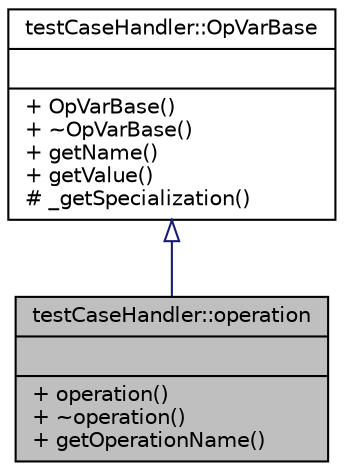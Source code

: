 digraph "testCaseHandler::operation"
{
 // INTERACTIVE_SVG=YES
 // LATEX_PDF_SIZE
  edge [fontname="Helvetica",fontsize="10",labelfontname="Helvetica",labelfontsize="10"];
  node [fontname="Helvetica",fontsize="10",shape=record];
  Node0 [label="{testCaseHandler::operation\n||+ operation()\l+ ~operation()\l+ getOperationName()\l}",height=0.2,width=0.4,color="black", fillcolor="grey75", style="filled", fontcolor="black",tooltip=" "];
  Node1 -> Node0 [dir="back",color="midnightblue",fontsize="10",style="solid",arrowtail="onormal",fontname="Helvetica"];
  Node1 [label="{testCaseHandler::OpVarBase\n||+ OpVarBase()\l+ ~OpVarBase()\l+ getName()\l+ getValue()\l# _getSpecialization()\l}",height=0.2,width=0.4,color="black", fillcolor="white", style="filled",URL="$db/d66/classtestCaseHandler_1_1OpVarBase.html",tooltip=" "];
}
